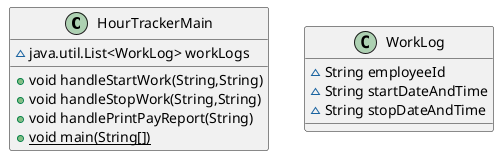 @startuml
class HourTrackerMain {
~ java.util.List<WorkLog> workLogs
+ void handleStartWork(String,String)
+ void handleStopWork(String,String)
+ void handlePrintPayReport(String)
+ {static} void main(String[])
}


class WorkLog {
~ String employeeId
~ String startDateAndTime
~ String stopDateAndTime
}

@enduml